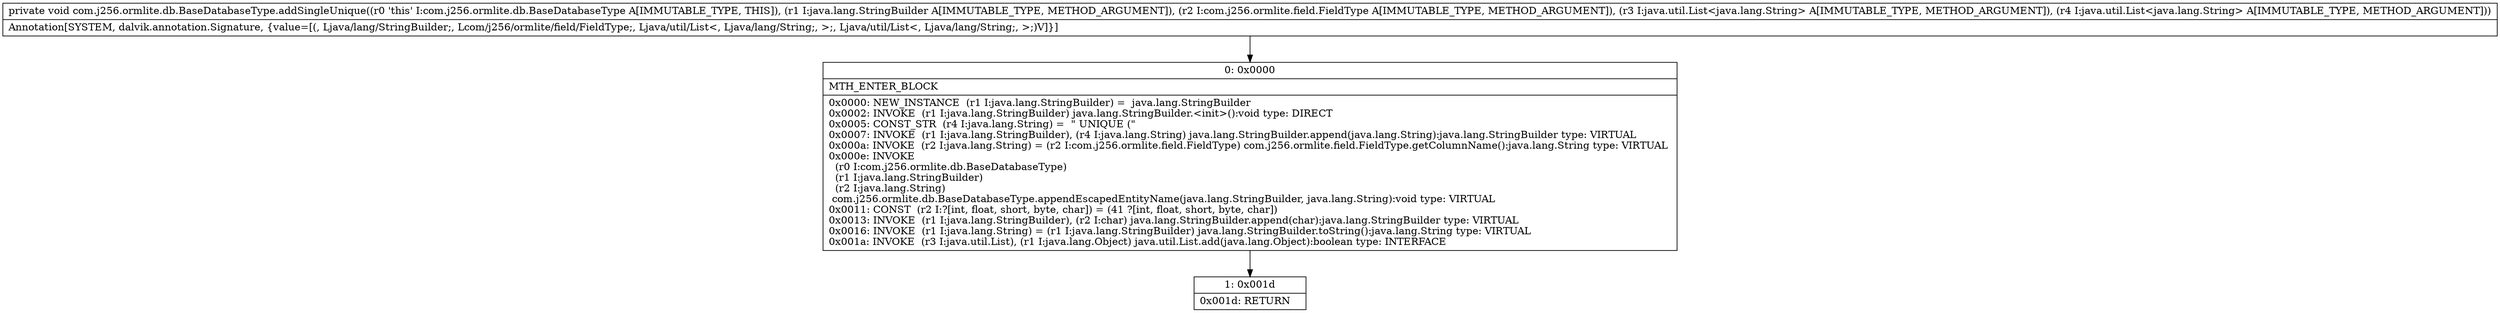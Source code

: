 digraph "CFG forcom.j256.ormlite.db.BaseDatabaseType.addSingleUnique(Ljava\/lang\/StringBuilder;Lcom\/j256\/ormlite\/field\/FieldType;Ljava\/util\/List;Ljava\/util\/List;)V" {
Node_0 [shape=record,label="{0\:\ 0x0000|MTH_ENTER_BLOCK\l|0x0000: NEW_INSTANCE  (r1 I:java.lang.StringBuilder) =  java.lang.StringBuilder \l0x0002: INVOKE  (r1 I:java.lang.StringBuilder) java.lang.StringBuilder.\<init\>():void type: DIRECT \l0x0005: CONST_STR  (r4 I:java.lang.String) =  \" UNIQUE (\" \l0x0007: INVOKE  (r1 I:java.lang.StringBuilder), (r4 I:java.lang.String) java.lang.StringBuilder.append(java.lang.String):java.lang.StringBuilder type: VIRTUAL \l0x000a: INVOKE  (r2 I:java.lang.String) = (r2 I:com.j256.ormlite.field.FieldType) com.j256.ormlite.field.FieldType.getColumnName():java.lang.String type: VIRTUAL \l0x000e: INVOKE  \l  (r0 I:com.j256.ormlite.db.BaseDatabaseType)\l  (r1 I:java.lang.StringBuilder)\l  (r2 I:java.lang.String)\l com.j256.ormlite.db.BaseDatabaseType.appendEscapedEntityName(java.lang.StringBuilder, java.lang.String):void type: VIRTUAL \l0x0011: CONST  (r2 I:?[int, float, short, byte, char]) = (41 ?[int, float, short, byte, char]) \l0x0013: INVOKE  (r1 I:java.lang.StringBuilder), (r2 I:char) java.lang.StringBuilder.append(char):java.lang.StringBuilder type: VIRTUAL \l0x0016: INVOKE  (r1 I:java.lang.String) = (r1 I:java.lang.StringBuilder) java.lang.StringBuilder.toString():java.lang.String type: VIRTUAL \l0x001a: INVOKE  (r3 I:java.util.List), (r1 I:java.lang.Object) java.util.List.add(java.lang.Object):boolean type: INTERFACE \l}"];
Node_1 [shape=record,label="{1\:\ 0x001d|0x001d: RETURN   \l}"];
MethodNode[shape=record,label="{private void com.j256.ormlite.db.BaseDatabaseType.addSingleUnique((r0 'this' I:com.j256.ormlite.db.BaseDatabaseType A[IMMUTABLE_TYPE, THIS]), (r1 I:java.lang.StringBuilder A[IMMUTABLE_TYPE, METHOD_ARGUMENT]), (r2 I:com.j256.ormlite.field.FieldType A[IMMUTABLE_TYPE, METHOD_ARGUMENT]), (r3 I:java.util.List\<java.lang.String\> A[IMMUTABLE_TYPE, METHOD_ARGUMENT]), (r4 I:java.util.List\<java.lang.String\> A[IMMUTABLE_TYPE, METHOD_ARGUMENT]))  | Annotation[SYSTEM, dalvik.annotation.Signature, \{value=[(, Ljava\/lang\/StringBuilder;, Lcom\/j256\/ormlite\/field\/FieldType;, Ljava\/util\/List\<, Ljava\/lang\/String;, \>;, Ljava\/util\/List\<, Ljava\/lang\/String;, \>;)V]\}]\l}"];
MethodNode -> Node_0;
Node_0 -> Node_1;
}

